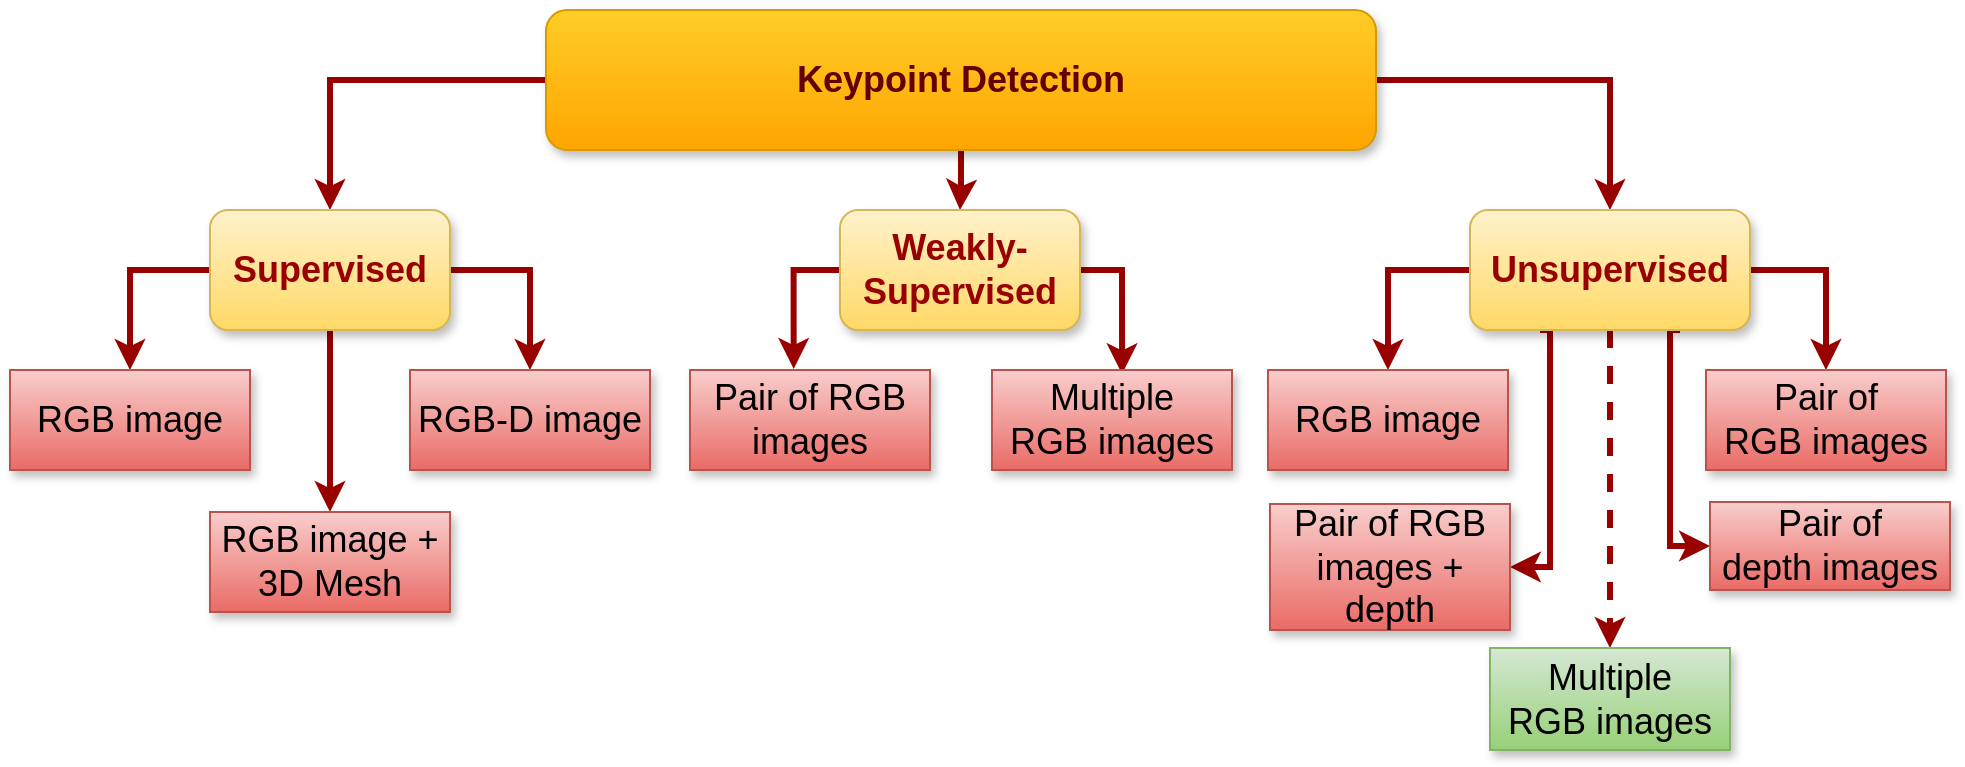 <mxfile version="12.4.2" type="github" pages="1">
  <diagram id="5qjXLGXfApisKNpA6mO2" name="Page-1">
    <mxGraphModel dx="1343" dy="791" grid="1" gridSize="10" guides="1" tooltips="1" connect="1" arrows="1" fold="1" page="1" pageScale="1" pageWidth="850" pageHeight="1100" math="0" shadow="0">
      <root>
        <mxCell id="0"/>
        <mxCell id="1" parent="0"/>
        <mxCell id="7lWWHP2TeTHCOUnpS1vX-6" style="edgeStyle=orthogonalEdgeStyle;rounded=0;orthogonalLoop=1;jettySize=auto;html=1;entryX=0.5;entryY=0;entryDx=0;entryDy=0;strokeColor=#990000;strokeWidth=3;fontSize=18;fontStyle=0" parent="1" source="p8_Z0t22GCvw5XB-Ye8C-1" target="p8_Z0t22GCvw5XB-Ye8C-4" edge="1">
          <mxGeometry relative="1" as="geometry"/>
        </mxCell>
        <mxCell id="7lWWHP2TeTHCOUnpS1vX-7" style="edgeStyle=orthogonalEdgeStyle;rounded=0;orthogonalLoop=1;jettySize=auto;html=1;exitX=1;exitY=0.5;exitDx=0;exitDy=0;entryX=0.5;entryY=0;entryDx=0;entryDy=0;strokeColor=#990000;strokeWidth=3;fontSize=18;fontStyle=0" parent="1" source="p8_Z0t22GCvw5XB-Ye8C-1" target="p8_Z0t22GCvw5XB-Ye8C-3" edge="1">
          <mxGeometry relative="1" as="geometry"/>
        </mxCell>
        <mxCell id="7lWWHP2TeTHCOUnpS1vX-8" style="edgeStyle=orthogonalEdgeStyle;rounded=0;orthogonalLoop=1;jettySize=auto;html=1;strokeColor=#990000;strokeWidth=3;fontSize=18;fontStyle=0" parent="1" source="p8_Z0t22GCvw5XB-Ye8C-1" target="p8_Z0t22GCvw5XB-Ye8C-2" edge="1">
          <mxGeometry relative="1" as="geometry"/>
        </mxCell>
        <mxCell id="p8_Z0t22GCvw5XB-Ye8C-1" value="Keypoint Detection" style="rounded=1;whiteSpace=wrap;html=1;fillColor=#ffcd28;strokeColor=#d79b00;fontStyle=1;gradientColor=#ffa500;shadow=1;fontSize=18;fontColor=#660000;" parent="1" vertex="1">
          <mxGeometry x="288" y="20" width="415" height="70" as="geometry"/>
        </mxCell>
        <mxCell id="p8_Z0t22GCvw5XB-Ye8C-8" style="edgeStyle=orthogonalEdgeStyle;rounded=0;orthogonalLoop=1;jettySize=auto;html=1;entryX=0.5;entryY=0;entryDx=0;entryDy=0;exitX=0;exitY=0.5;exitDx=0;exitDy=0;spacing=3;gradientColor=#ea6b66;fillColor=#f8cecc;strokeColor=#990000;strokeWidth=3;fontSize=18;fontStyle=0" parent="1" source="p8_Z0t22GCvw5XB-Ye8C-2" target="p8_Z0t22GCvw5XB-Ye8C-5" edge="1">
          <mxGeometry relative="1" as="geometry">
            <mxPoint x="100" y="190.0" as="targetPoint"/>
          </mxGeometry>
        </mxCell>
        <mxCell id="p8_Z0t22GCvw5XB-Ye8C-9" style="edgeStyle=orthogonalEdgeStyle;rounded=0;orthogonalLoop=1;jettySize=auto;html=1;exitX=1;exitY=0.5;exitDx=0;exitDy=0;entryX=0.5;entryY=0;entryDx=0;entryDy=0;strokeColor=#990000;strokeWidth=3;fontSize=18;fontStyle=0" parent="1" source="p8_Z0t22GCvw5XB-Ye8C-2" target="p8_Z0t22GCvw5XB-Ye8C-6" edge="1">
          <mxGeometry relative="1" as="geometry"/>
        </mxCell>
        <mxCell id="p8_Z0t22GCvw5XB-Ye8C-10" style="edgeStyle=orthogonalEdgeStyle;rounded=0;orthogonalLoop=1;jettySize=auto;html=1;exitX=0.5;exitY=1;exitDx=0;exitDy=0;strokeColor=#990000;strokeWidth=3;fontSize=18;fontStyle=0" parent="1" source="p8_Z0t22GCvw5XB-Ye8C-2" target="p8_Z0t22GCvw5XB-Ye8C-7" edge="1">
          <mxGeometry relative="1" as="geometry"/>
        </mxCell>
        <mxCell id="p8_Z0t22GCvw5XB-Ye8C-2" value="Supervised" style="rounded=1;whiteSpace=wrap;html=1;fillColor=#fff2cc;strokeColor=#d6b656;fontStyle=1;gradientColor=#ffd966;shadow=1;comic=0;glass=0;fontSize=18;fontColor=#990000;" parent="1" vertex="1">
          <mxGeometry x="120" y="120" width="120" height="60" as="geometry"/>
        </mxCell>
        <mxCell id="7lWWHP2TeTHCOUnpS1vX-1" style="edgeStyle=orthogonalEdgeStyle;rounded=0;orthogonalLoop=1;jettySize=auto;html=1;exitX=0;exitY=0.5;exitDx=0;exitDy=0;strokeColor=#990000;strokeWidth=3;fontSize=18;fontStyle=0" parent="1" source="p8_Z0t22GCvw5XB-Ye8C-3" target="p8_Z0t22GCvw5XB-Ye8C-18" edge="1">
          <mxGeometry relative="1" as="geometry"/>
        </mxCell>
        <mxCell id="7lWWHP2TeTHCOUnpS1vX-2" style="edgeStyle=orthogonalEdgeStyle;rounded=0;orthogonalLoop=1;jettySize=auto;html=1;exitX=1;exitY=0.5;exitDx=0;exitDy=0;entryX=0.5;entryY=0;entryDx=0;entryDy=0;strokeColor=#990000;strokeWidth=3;fontSize=18;fontStyle=0" parent="1" source="p8_Z0t22GCvw5XB-Ye8C-3" target="p8_Z0t22GCvw5XB-Ye8C-19" edge="1">
          <mxGeometry relative="1" as="geometry"/>
        </mxCell>
        <mxCell id="7lWWHP2TeTHCOUnpS1vX-3" style="edgeStyle=orthogonalEdgeStyle;rounded=0;orthogonalLoop=1;jettySize=auto;html=1;exitX=0.25;exitY=1;exitDx=0;exitDy=0;entryX=1;entryY=0.5;entryDx=0;entryDy=0;strokeColor=#990000;strokeWidth=3;fontSize=18;fontStyle=0" parent="1" source="p8_Z0t22GCvw5XB-Ye8C-3" target="p8_Z0t22GCvw5XB-Ye8C-20" edge="1">
          <mxGeometry relative="1" as="geometry">
            <Array as="points">
              <mxPoint x="790" y="180"/>
              <mxPoint x="790" y="299"/>
            </Array>
          </mxGeometry>
        </mxCell>
        <mxCell id="7lWWHP2TeTHCOUnpS1vX-4" style="edgeStyle=orthogonalEdgeStyle;rounded=0;orthogonalLoop=1;jettySize=auto;html=1;exitX=0.75;exitY=1;exitDx=0;exitDy=0;entryX=0;entryY=0.5;entryDx=0;entryDy=0;strokeColor=#990000;strokeWidth=3;fontSize=18;fontStyle=0" parent="1" source="p8_Z0t22GCvw5XB-Ye8C-3" target="p8_Z0t22GCvw5XB-Ye8C-21" edge="1">
          <mxGeometry relative="1" as="geometry">
            <Array as="points">
              <mxPoint x="850" y="180"/>
              <mxPoint x="850" y="288"/>
            </Array>
          </mxGeometry>
        </mxCell>
        <mxCell id="7lWWHP2TeTHCOUnpS1vX-5" style="edgeStyle=orthogonalEdgeStyle;rounded=0;orthogonalLoop=1;jettySize=auto;html=1;exitX=0.5;exitY=1;exitDx=0;exitDy=0;entryX=0.5;entryY=0;entryDx=0;entryDy=0;strokeColor=#990000;strokeWidth=3;dashed=1;fontSize=18;fontStyle=0" parent="1" source="p8_Z0t22GCvw5XB-Ye8C-3" target="p8_Z0t22GCvw5XB-Ye8C-22" edge="1">
          <mxGeometry relative="1" as="geometry"/>
        </mxCell>
        <mxCell id="p8_Z0t22GCvw5XB-Ye8C-3" value="Unsupervised" style="rounded=1;whiteSpace=wrap;html=1;fillColor=#fff2cc;strokeColor=#d6b656;fontStyle=1;gradientColor=#ffd966;shadow=1;fontSize=18;fontColor=#990000;" parent="1" vertex="1">
          <mxGeometry x="750" y="120" width="140" height="60" as="geometry"/>
        </mxCell>
        <mxCell id="p8_Z0t22GCvw5XB-Ye8C-15" style="edgeStyle=orthogonalEdgeStyle;rounded=0;orthogonalLoop=1;jettySize=auto;html=1;exitX=0;exitY=0.5;exitDx=0;exitDy=0;entryX=0.432;entryY=-0.011;entryDx=0;entryDy=0;entryPerimeter=0;strokeColor=#990000;strokeWidth=3;fontSize=18;fontStyle=0" parent="1" source="p8_Z0t22GCvw5XB-Ye8C-4" target="p8_Z0t22GCvw5XB-Ye8C-11" edge="1">
          <mxGeometry relative="1" as="geometry"/>
        </mxCell>
        <mxCell id="p8_Z0t22GCvw5XB-Ye8C-17" style="edgeStyle=orthogonalEdgeStyle;rounded=0;orthogonalLoop=1;jettySize=auto;html=1;exitX=1;exitY=0.5;exitDx=0;exitDy=0;entryX=0.542;entryY=0.041;entryDx=0;entryDy=0;entryPerimeter=0;strokeColor=#990000;strokeWidth=3;fontSize=18;fontStyle=0" parent="1" source="p8_Z0t22GCvw5XB-Ye8C-4" target="p8_Z0t22GCvw5XB-Ye8C-13" edge="1">
          <mxGeometry relative="1" as="geometry"/>
        </mxCell>
        <mxCell id="p8_Z0t22GCvw5XB-Ye8C-4" value="Weakly-Supervised" style="rounded=1;whiteSpace=wrap;html=1;fillColor=#fff2cc;strokeColor=#d6b656;fontStyle=1;gradientColor=#ffd966;shadow=1;fontSize=18;fontColor=#990000;" parent="1" vertex="1">
          <mxGeometry x="435" y="120" width="120" height="60" as="geometry"/>
        </mxCell>
        <mxCell id="p8_Z0t22GCvw5XB-Ye8C-5" value="RGB image" style="rounded=0;whiteSpace=wrap;html=1;gradientColor=#ea6b66;fillColor=#f8cecc;strokeColor=#b85450;fontStyle=0;shadow=1;fontSize=18;" parent="1" vertex="1">
          <mxGeometry x="20" y="200" width="120" height="50" as="geometry"/>
        </mxCell>
        <mxCell id="p8_Z0t22GCvw5XB-Ye8C-6" value="RGB-D image" style="rounded=0;whiteSpace=wrap;html=1;gradientColor=#ea6b66;fillColor=#f8cecc;strokeColor=#b85450;fontStyle=0;shadow=1;fontSize=18;" parent="1" vertex="1">
          <mxGeometry x="220" y="200" width="120" height="50" as="geometry"/>
        </mxCell>
        <mxCell id="p8_Z0t22GCvw5XB-Ye8C-7" value="&lt;div style=&quot;font-size: 18px;&quot;&gt;RGB image + &lt;br style=&quot;font-size: 18px;&quot;&gt;&lt;/div&gt;&lt;div style=&quot;font-size: 18px;&quot;&gt;3D Mesh&lt;/div&gt;" style="rounded=0;whiteSpace=wrap;html=1;gradientColor=#ea6b66;fillColor=#f8cecc;strokeColor=#b85450;fontStyle=0;shadow=1;fontSize=18;spacing=1;" parent="1" vertex="1">
          <mxGeometry x="120" y="271" width="120" height="50" as="geometry"/>
        </mxCell>
        <mxCell id="p8_Z0t22GCvw5XB-Ye8C-11" value="Pair of RGB images" style="rounded=0;whiteSpace=wrap;html=1;gradientColor=#ea6b66;fillColor=#f8cecc;strokeColor=#b85450;fontStyle=0;shadow=1;fontSize=18;" parent="1" vertex="1">
          <mxGeometry x="360" y="200" width="120" height="50" as="geometry"/>
        </mxCell>
        <mxCell id="p8_Z0t22GCvw5XB-Ye8C-13" value="&lt;div style=&quot;font-size: 18px;&quot;&gt;Multiple&lt;/div&gt;&lt;div style=&quot;font-size: 18px;&quot;&gt; RGB images&lt;/div&gt;" style="rounded=0;whiteSpace=wrap;html=1;gradientColor=#ea6b66;fillColor=#f8cecc;strokeColor=#b85450;fontStyle=0;shadow=1;fontSize=18;" parent="1" vertex="1">
          <mxGeometry x="511" y="200" width="120" height="50" as="geometry"/>
        </mxCell>
        <mxCell id="p8_Z0t22GCvw5XB-Ye8C-18" value="RGB image" style="rounded=0;whiteSpace=wrap;html=1;gradientColor=#ea6b66;fillColor=#f8cecc;strokeColor=#b85450;fontStyle=0;shadow=1;fontSize=18;" parent="1" vertex="1">
          <mxGeometry x="649" y="200" width="120" height="50" as="geometry"/>
        </mxCell>
        <mxCell id="p8_Z0t22GCvw5XB-Ye8C-19" value="&lt;div style=&quot;font-size: 18px;&quot;&gt;Pair of &lt;br style=&quot;font-size: 18px;&quot;&gt;&lt;/div&gt;&lt;div style=&quot;font-size: 18px;&quot;&gt;RGB images&lt;/div&gt;" style="rounded=0;whiteSpace=wrap;html=1;gradientColor=#ea6b66;fillColor=#f8cecc;strokeColor=#b85450;fontStyle=0;shadow=1;fontSize=18;" parent="1" vertex="1">
          <mxGeometry x="868" y="200" width="120" height="50" as="geometry"/>
        </mxCell>
        <mxCell id="p8_Z0t22GCvw5XB-Ye8C-20" value="Pair of RGB images + depth" style="rounded=0;whiteSpace=wrap;html=1;gradientColor=#ea6b66;fillColor=#f8cecc;strokeColor=#b85450;fontStyle=0;shadow=1;fontSize=18;" parent="1" vertex="1">
          <mxGeometry x="650" y="267" width="120" height="63" as="geometry"/>
        </mxCell>
        <mxCell id="p8_Z0t22GCvw5XB-Ye8C-21" value="&lt;div style=&quot;font-size: 18px;&quot;&gt;Pair of &lt;br style=&quot;font-size: 18px;&quot;&gt;&lt;/div&gt;&lt;div style=&quot;font-size: 18px;&quot;&gt;depth images&lt;/div&gt;" style="rounded=0;whiteSpace=wrap;html=1;gradientColor=#ea6b66;fillColor=#f8cecc;strokeColor=#b85450;fontStyle=0;shadow=1;fontSize=18;" parent="1" vertex="1">
          <mxGeometry x="870" y="266" width="120" height="44" as="geometry"/>
        </mxCell>
        <mxCell id="p8_Z0t22GCvw5XB-Ye8C-22" value="&lt;div style=&quot;font-size: 18px;&quot;&gt;Multiple&lt;/div&gt;&lt;div style=&quot;font-size: 18px;&quot;&gt; RGB images&lt;/div&gt;" style="rounded=0;whiteSpace=wrap;html=1;gradientColor=#97d077;fillColor=#d5e8d4;strokeColor=#82b366;fontStyle=0;shadow=1;fontSize=18;" parent="1" vertex="1">
          <mxGeometry x="760" y="339" width="120" height="51" as="geometry"/>
        </mxCell>
      </root>
    </mxGraphModel>
  </diagram>
</mxfile>
